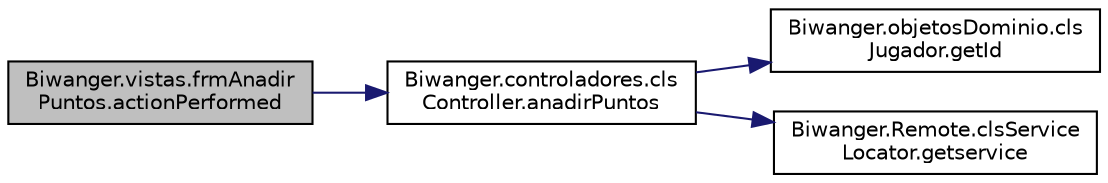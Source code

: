 digraph "Biwanger.vistas.frmAnadirPuntos.actionPerformed"
{
 // LATEX_PDF_SIZE
  edge [fontname="Helvetica",fontsize="10",labelfontname="Helvetica",labelfontsize="10"];
  node [fontname="Helvetica",fontsize="10",shape=record];
  rankdir="LR";
  Node1 [label="Biwanger.vistas.frmAnadir\lPuntos.actionPerformed",height=0.2,width=0.4,color="black", fillcolor="grey75", style="filled", fontcolor="black",tooltip=" "];
  Node1 -> Node2 [color="midnightblue",fontsize="10",style="solid",fontname="Helvetica"];
  Node2 [label="Biwanger.controladores.cls\lController.anadirPuntos",height=0.2,width=0.4,color="black", fillcolor="white", style="filled",URL="$class_biwanger_1_1controladores_1_1cls_controller.html#ad3f09ffeb5d5b550480a6663aad88bfc",tooltip=" "];
  Node2 -> Node3 [color="midnightblue",fontsize="10",style="solid",fontname="Helvetica"];
  Node3 [label="Biwanger.objetosDominio.cls\lJugador.getId",height=0.2,width=0.4,color="black", fillcolor="white", style="filled",URL="$class_biwanger_1_1objetos_dominio_1_1cls_jugador.html#af96beb689a99bf25e4d3313bd309fb82",tooltip=" "];
  Node2 -> Node4 [color="midnightblue",fontsize="10",style="solid",fontname="Helvetica"];
  Node4 [label="Biwanger.Remote.clsService\lLocator.getservice",height=0.2,width=0.4,color="black", fillcolor="white", style="filled",URL="$class_biwanger_1_1_remote_1_1cls_service_locator.html#ab5887258804ee4871414885b9482a13b",tooltip=" "];
}
